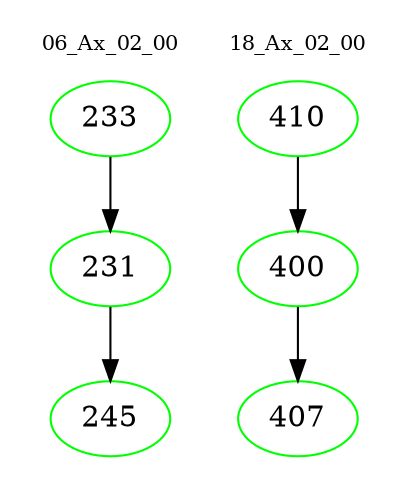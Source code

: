 digraph{
subgraph cluster_0 {
color = white
label = "06_Ax_02_00";
fontsize=10;
T0_233 [label="233", color="green"]
T0_233 -> T0_231 [color="black"]
T0_231 [label="231", color="green"]
T0_231 -> T0_245 [color="black"]
T0_245 [label="245", color="green"]
}
subgraph cluster_1 {
color = white
label = "18_Ax_02_00";
fontsize=10;
T1_410 [label="410", color="green"]
T1_410 -> T1_400 [color="black"]
T1_400 [label="400", color="green"]
T1_400 -> T1_407 [color="black"]
T1_407 [label="407", color="green"]
}
}
